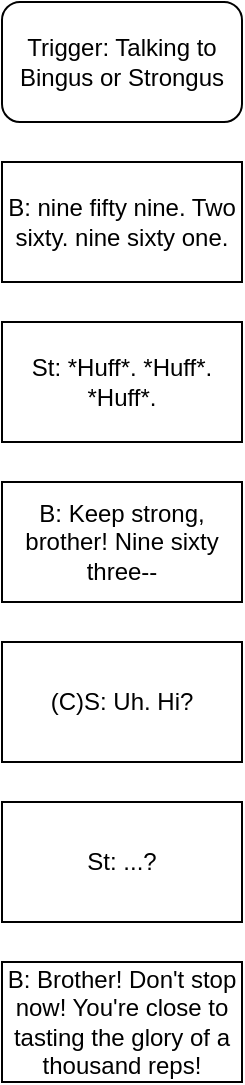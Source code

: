 <mxfile version="19.0.3" type="github"><diagram id="UWEwEM7du9d1Tu8cqqvR" name="Page-1"><mxGraphModel dx="1185" dy="650" grid="1" gridSize="10" guides="1" tooltips="1" connect="1" arrows="1" fold="1" page="1" pageScale="1" pageWidth="827" pageHeight="1169" math="0" shadow="0"><root><mxCell id="0"/><mxCell id="1" parent="0"/><mxCell id="EYfHvzRibakiZiHZtsIx-1" value="Trigger: Talking to Bingus or Strongus" style="rounded=1;whiteSpace=wrap;html=1;" vertex="1" parent="1"><mxGeometry x="360" y="40" width="120" height="60" as="geometry"/></mxCell><mxCell id="EYfHvzRibakiZiHZtsIx-2" value="B: nine fifty nine. Two sixty. nine sixty one." style="rounded=0;whiteSpace=wrap;html=1;" vertex="1" parent="1"><mxGeometry x="360" y="120" width="120" height="60" as="geometry"/></mxCell><mxCell id="EYfHvzRibakiZiHZtsIx-3" value="St: *Huff*. *Huff*. *Huff*." style="rounded=0;whiteSpace=wrap;html=1;" vertex="1" parent="1"><mxGeometry x="360" y="200" width="120" height="60" as="geometry"/></mxCell><mxCell id="EYfHvzRibakiZiHZtsIx-4" value="B: Keep strong, brother! Nine sixty three--" style="rounded=0;whiteSpace=wrap;html=1;" vertex="1" parent="1"><mxGeometry x="360" y="280" width="120" height="60" as="geometry"/></mxCell><mxCell id="EYfHvzRibakiZiHZtsIx-5" value="(C)S: Uh. Hi?" style="rounded=0;whiteSpace=wrap;html=1;" vertex="1" parent="1"><mxGeometry x="360" y="360" width="120" height="60" as="geometry"/></mxCell><mxCell id="EYfHvzRibakiZiHZtsIx-6" value="St: ...?" style="rounded=0;whiteSpace=wrap;html=1;" vertex="1" parent="1"><mxGeometry x="360" y="440" width="120" height="60" as="geometry"/></mxCell><mxCell id="EYfHvzRibakiZiHZtsIx-7" value="B: Brother! Don't stop now! You're close to tasting the glory of a thousand reps!" style="rounded=0;whiteSpace=wrap;html=1;" vertex="1" parent="1"><mxGeometry x="360" y="520" width="120" height="60" as="geometry"/></mxCell></root></mxGraphModel></diagram></mxfile>